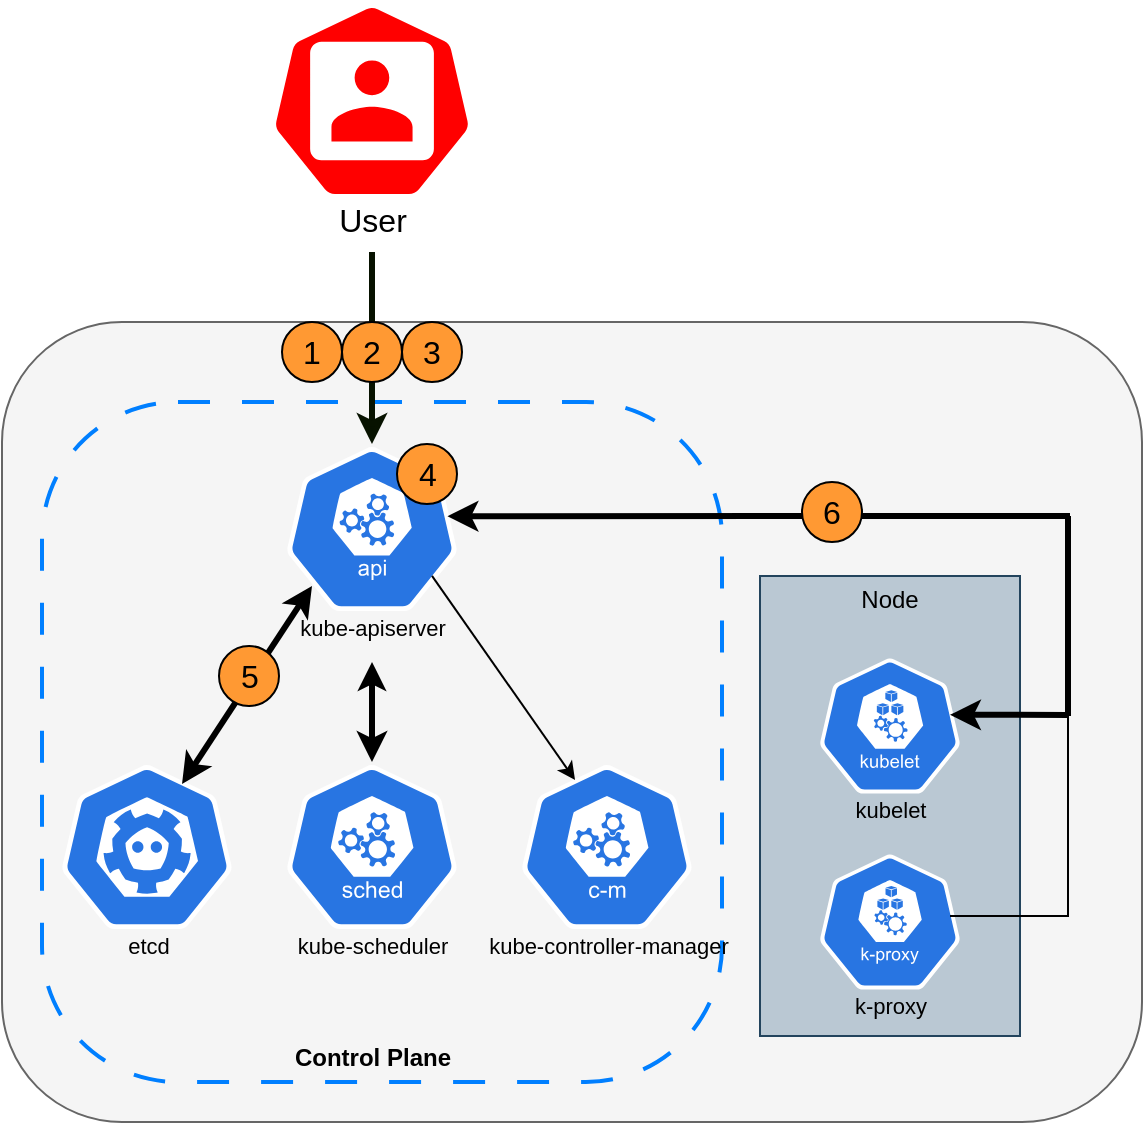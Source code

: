<mxfile version="22.1.2" type="github">
  <diagram name="Page-1" id="FAYloSDTTYDVObzhy5Y4">
    <mxGraphModel dx="828" dy="614" grid="1" gridSize="10" guides="1" tooltips="1" connect="1" arrows="1" fold="1" page="1" pageScale="1" pageWidth="850" pageHeight="1100" background="#ffffff" math="0" shadow="0">
      <root>
        <mxCell id="0" />
        <mxCell id="1" parent="0" />
        <mxCell id="4K18NPuj7CFa846aqN2v-1" value="" style="rounded=1;whiteSpace=wrap;html=1;strokeColor=#666666;fillColor=#f5f5f5;glass=0;shadow=0;fontColor=#333333;" vertex="1" parent="1">
          <mxGeometry x="150" y="430" width="570" height="400" as="geometry" />
        </mxCell>
        <mxCell id="4K18NPuj7CFa846aqN2v-2" value="" style="rounded=1;whiteSpace=wrap;html=1;fillColor=none;fontColor=#333333;strokeColor=#007FFF;dashed=1;dashPattern=8 8;strokeWidth=2;arcSize=20;" vertex="1" parent="1">
          <mxGeometry x="170" y="470" width="340" height="340" as="geometry" />
        </mxCell>
        <mxCell id="4K18NPuj7CFa846aqN2v-4" value="" style="rounded=0;whiteSpace=wrap;html=1;fillColor=#bac8d3;strokeColor=#23445d;" vertex="1" parent="1">
          <mxGeometry x="529" y="557" width="130" height="230" as="geometry" />
        </mxCell>
        <mxCell id="4K18NPuj7CFa846aqN2v-7" value="&lt;font style=&quot;font-size: 11px;&quot;&gt;kube-apiserver&lt;/font&gt;" style="sketch=0;html=1;dashed=0;whitespace=wrap;fillColor=#2875E2;strokeColor=#ffffff;points=[[0.005,0.63,0],[0.1,0.2,0],[0.9,0.2,0],[0.5,0,0],[0.995,0.63,0],[0.72,0.99,0],[0.5,1,0],[0.28,0.99,0]];verticalLabelPosition=bottom;align=center;verticalAlign=top;shape=mxgraph.kubernetes.icon;prIcon=api;spacing=-6;fontSize=13;" vertex="1" parent="1">
          <mxGeometry x="292.5" y="491" width="85" height="85" as="geometry" />
        </mxCell>
        <mxCell id="4K18NPuj7CFa846aqN2v-8" value="&lt;font style=&quot;font-size: 11px;&quot;&gt;etcd&lt;/font&gt;" style="sketch=0;html=1;dashed=0;whitespace=wrap;fillColor=#2875E2;strokeColor=#ffffff;points=[[0.005,0.63,0],[0.1,0.2,0],[0.9,0.2,0],[0.5,0,0],[0.995,0.63,0],[0.72,0.99,0],[0.5,1,0],[0.28,0.99,0]];verticalLabelPosition=bottom;align=center;verticalAlign=top;shape=mxgraph.kubernetes.icon;prIcon=etcd;fontSize=13;spacing=-6;" vertex="1" parent="1">
          <mxGeometry x="180" y="650" width="85" height="85" as="geometry" />
        </mxCell>
        <mxCell id="4K18NPuj7CFa846aqN2v-10" value="&lt;font style=&quot;font-size: 11px;&quot;&gt;kube-scheduler&lt;/font&gt;" style="sketch=0;html=1;dashed=0;whitespace=wrap;fillColor=#2875E2;strokeColor=#ffffff;points=[[0.005,0.63,0],[0.1,0.2,0],[0.9,0.2,0],[0.5,0,0],[0.995,0.63,0],[0.72,0.99,0],[0.5,1,0],[0.28,0.99,0]];verticalLabelPosition=bottom;align=center;verticalAlign=top;shape=mxgraph.kubernetes.icon;prIcon=sched;fontSize=13;spacing=-6;" vertex="1" parent="1">
          <mxGeometry x="292.5" y="650" width="85" height="85" as="geometry" />
        </mxCell>
        <mxCell id="4K18NPuj7CFa846aqN2v-11" value="&lt;font style=&quot;font-size: 11px;&quot;&gt;kube-controller-manager&lt;/font&gt;" style="sketch=0;html=1;dashed=0;whitespace=wrap;fillColor=#2875E2;strokeColor=#ffffff;points=[[0.005,0.63,0],[0.1,0.2,0],[0.9,0.2,0],[0.5,0,0],[0.995,0.63,0],[0.72,0.99,0],[0.5,1,0],[0.28,0.99,0]];verticalLabelPosition=bottom;align=center;verticalAlign=top;shape=mxgraph.kubernetes.icon;prIcon=c_m;fontSize=13;spacing=-6;" vertex="1" parent="1">
          <mxGeometry x="410" y="650" width="85" height="85" as="geometry" />
        </mxCell>
        <mxCell id="4K18NPuj7CFa846aqN2v-14" value="" style="endArrow=classic;html=1;rounded=0;exitX=0.147;exitY=0.835;exitDx=0;exitDy=0;exitPerimeter=0;entryX=0.706;entryY=0.129;entryDx=0;entryDy=0;entryPerimeter=0;strokeWidth=3;startArrow=classic;startFill=1;" edge="1" parent="1" source="4K18NPuj7CFa846aqN2v-7" target="4K18NPuj7CFa846aqN2v-8">
          <mxGeometry width="50" height="50" relative="1" as="geometry">
            <mxPoint x="560" y="710" as="sourcePoint" />
            <mxPoint x="610" y="660" as="targetPoint" />
          </mxGeometry>
        </mxCell>
        <mxCell id="4K18NPuj7CFa846aqN2v-15" value="" style="endArrow=classic;html=1;rounded=0;fillColor=#f0a30a;strokeColor=#000000;strokeWidth=3;fontSize=11;startSize=5;endSize=6;arcSize=10;jumpSize=11;verticalAlign=middle;bendable=1;snapToPoint=0;anchorPointDirection=0;startArrow=classic;startFill=1;" edge="1" parent="1" target="4K18NPuj7CFa846aqN2v-10">
          <mxGeometry width="50" height="50" relative="1" as="geometry">
            <mxPoint x="335" y="600" as="sourcePoint" />
            <mxPoint x="270" y="671" as="targetPoint" />
          </mxGeometry>
        </mxCell>
        <mxCell id="4K18NPuj7CFa846aqN2v-16" value="" style="endArrow=classic;html=1;rounded=0;exitX=0.853;exitY=0.776;exitDx=0;exitDy=0;exitPerimeter=0;entryX=0.312;entryY=0.106;entryDx=0;entryDy=0;entryPerimeter=0;" edge="1" parent="1" source="4K18NPuj7CFa846aqN2v-7" target="4K18NPuj7CFa846aqN2v-11">
          <mxGeometry width="50" height="50" relative="1" as="geometry">
            <mxPoint x="345" y="620" as="sourcePoint" />
            <mxPoint x="345" y="660" as="targetPoint" />
          </mxGeometry>
        </mxCell>
        <mxCell id="4K18NPuj7CFa846aqN2v-17" value="Node" style="text;html=1;strokeColor=none;fillColor=none;align=center;verticalAlign=middle;whiteSpace=wrap;rounded=0;" vertex="1" parent="1">
          <mxGeometry x="564" y="554" width="60" height="30" as="geometry" />
        </mxCell>
        <mxCell id="4K18NPuj7CFa846aqN2v-19" value="kubelet" style="sketch=0;html=1;dashed=0;whitespace=wrap;fillColor=#2875E2;strokeColor=#ffffff;points=[[0.005,0.63,0],[0.1,0.2,0],[0.9,0.2,0],[0.5,0,0],[0.995,0.63,0],[0.72,0.99,0],[0.5,1,0],[0.28,0.99,0]];verticalLabelPosition=bottom;align=center;verticalAlign=top;shape=mxgraph.kubernetes.icon;prIcon=kubelet;spacing=-4;fontSize=11;" vertex="1" parent="1">
          <mxGeometry x="559" y="597" width="70" height="70" as="geometry" />
        </mxCell>
        <mxCell id="4K18NPuj7CFa846aqN2v-20" value="k-proxy" style="sketch=0;html=1;dashed=0;whitespace=wrap;fillColor=#2875E2;strokeColor=#ffffff;points=[[0.005,0.63,0],[0.1,0.2,0],[0.9,0.2,0],[0.5,0,0],[0.995,0.63,0],[0.72,0.99,0],[0.5,1,0],[0.28,0.99,0]];verticalLabelPosition=bottom;align=center;verticalAlign=top;shape=mxgraph.kubernetes.icon;prIcon=k_proxy;fontSize=11;spacing=-4;" vertex="1" parent="1">
          <mxGeometry x="559" y="695" width="70" height="70" as="geometry" />
        </mxCell>
        <mxCell id="4K18NPuj7CFa846aqN2v-31" value="" style="endArrow=classic;html=1;rounded=0;exitX=0.5;exitY=1;exitDx=0;exitDy=0;exitPerimeter=0;strokeColor=#071200;endFill=1;fillColor=#60a917;strokeWidth=3;" edge="1" parent="1" target="4K18NPuj7CFa846aqN2v-7">
          <mxGeometry width="50" height="50" relative="1" as="geometry">
            <mxPoint x="335" y="395.0" as="sourcePoint" />
            <mxPoint x="470" y="360" as="targetPoint" />
          </mxGeometry>
        </mxCell>
        <mxCell id="4K18NPuj7CFa846aqN2v-32" value="" style="endArrow=classic;html=1;rounded=0;entryX=0.944;entryY=0.425;entryDx=0;entryDy=0;entryPerimeter=0;strokeWidth=3;" edge="1" parent="1" target="4K18NPuj7CFa846aqN2v-7">
          <mxGeometry width="50" height="50" relative="1" as="geometry">
            <mxPoint x="684" y="527" as="sourcePoint" />
            <mxPoint x="810" y="650" as="targetPoint" />
          </mxGeometry>
        </mxCell>
        <mxCell id="4K18NPuj7CFa846aqN2v-34" value="" style="endArrow=classic;html=1;rounded=0;entryX=0.971;entryY=0.471;entryDx=0;entryDy=0;entryPerimeter=0;strokeWidth=3;startArrow=none;startFill=0;endFill=1;" edge="1" parent="1">
          <mxGeometry width="50" height="50" relative="1" as="geometry">
            <mxPoint x="683.03" y="626.44" as="sourcePoint" />
            <mxPoint x="624" y="626.41" as="targetPoint" />
          </mxGeometry>
        </mxCell>
        <mxCell id="4K18NPuj7CFa846aqN2v-35" value="" style="endArrow=none;html=1;rounded=0;entryX=0.971;entryY=0.471;entryDx=0;entryDy=0;entryPerimeter=0;" edge="1" parent="1">
          <mxGeometry width="50" height="50" relative="1" as="geometry">
            <mxPoint x="683" y="727" as="sourcePoint" />
            <mxPoint x="624" y="727" as="targetPoint" />
          </mxGeometry>
        </mxCell>
        <mxCell id="4K18NPuj7CFa846aqN2v-36" value="" style="endArrow=none;html=1;rounded=0;strokeWidth=3;" edge="1" parent="1">
          <mxGeometry width="50" height="50" relative="1" as="geometry">
            <mxPoint x="683" y="627" as="sourcePoint" />
            <mxPoint x="683" y="527" as="targetPoint" />
          </mxGeometry>
        </mxCell>
        <mxCell id="4K18NPuj7CFa846aqN2v-65" value="&lt;font style=&quot;font-size: 16px;&quot;&gt;User&lt;/font&gt;" style="sketch=0;html=1;dashed=0;whitespace=wrap;fillColor=#FF0000;strokeColor=#ffffff;points=[[0.005,0.63,0],[0.1,0.2,0],[0.9,0.2,0],[0.5,0,0],[0.995,0.63,0],[0.72,0.99,0],[0.5,1,0],[0.28,0.99,0]];verticalLabelPosition=bottom;align=center;verticalAlign=top;shape=mxgraph.kubernetes.icon;prIcon=user;spacing=-4;" vertex="1" parent="1">
          <mxGeometry x="283.44" y="270" width="103.13" height="99" as="geometry" />
        </mxCell>
        <mxCell id="4K18NPuj7CFa846aqN2v-71" value="&lt;b&gt;Control Plane&lt;/b&gt;" style="text;html=1;strokeColor=none;fillColor=none;align=center;verticalAlign=middle;whiteSpace=wrap;rounded=0;" vertex="1" parent="1">
          <mxGeometry x="276.5" y="783" width="117" height="30" as="geometry" />
        </mxCell>
        <mxCell id="4K18NPuj7CFa846aqN2v-73" value="" style="endArrow=none;html=1;rounded=0;" edge="1" parent="1">
          <mxGeometry width="50" height="50" relative="1" as="geometry">
            <mxPoint x="683" y="727.5" as="sourcePoint" />
            <mxPoint x="683" y="624.5" as="targetPoint" />
          </mxGeometry>
        </mxCell>
        <mxCell id="4K18NPuj7CFa846aqN2v-75" value="&lt;font style=&quot;font-size: 16px;&quot;&gt;1&lt;/font&gt;" style="ellipse;whiteSpace=wrap;html=1;aspect=fixed;fillColor=#FF9933;" vertex="1" parent="1">
          <mxGeometry x="290" y="430" width="30" height="30" as="geometry" />
        </mxCell>
        <mxCell id="4K18NPuj7CFa846aqN2v-76" value="&lt;font style=&quot;font-size: 16px;&quot;&gt;2&lt;/font&gt;" style="ellipse;whiteSpace=wrap;html=1;aspect=fixed;fillColor=#FF9933;" vertex="1" parent="1">
          <mxGeometry x="320" y="430" width="30" height="30" as="geometry" />
        </mxCell>
        <mxCell id="4K18NPuj7CFa846aqN2v-77" value="&lt;font style=&quot;font-size: 16px;&quot;&gt;3&lt;/font&gt;" style="ellipse;whiteSpace=wrap;html=1;aspect=fixed;fillColor=#FF9933;" vertex="1" parent="1">
          <mxGeometry x="350" y="430" width="30" height="30" as="geometry" />
        </mxCell>
        <mxCell id="4K18NPuj7CFa846aqN2v-78" value="&lt;font style=&quot;font-size: 16px;&quot;&gt;4&lt;/font&gt;" style="ellipse;whiteSpace=wrap;html=1;aspect=fixed;fillColor=#FF9933;" vertex="1" parent="1">
          <mxGeometry x="347.5" y="491" width="30" height="30" as="geometry" />
        </mxCell>
        <mxCell id="4K18NPuj7CFa846aqN2v-79" value="&lt;font style=&quot;font-size: 16px;&quot;&gt;5&lt;/font&gt;" style="ellipse;whiteSpace=wrap;html=1;aspect=fixed;fillColor=#FF9933;" vertex="1" parent="1">
          <mxGeometry x="258.5" y="592" width="30" height="30" as="geometry" />
        </mxCell>
        <mxCell id="4K18NPuj7CFa846aqN2v-81" value="&lt;font style=&quot;font-size: 16px;&quot;&gt;6&lt;/font&gt;" style="ellipse;whiteSpace=wrap;html=1;aspect=fixed;fillColor=#FF9933;" vertex="1" parent="1">
          <mxGeometry x="550" y="510" width="30" height="30" as="geometry" />
        </mxCell>
      </root>
    </mxGraphModel>
  </diagram>
</mxfile>
